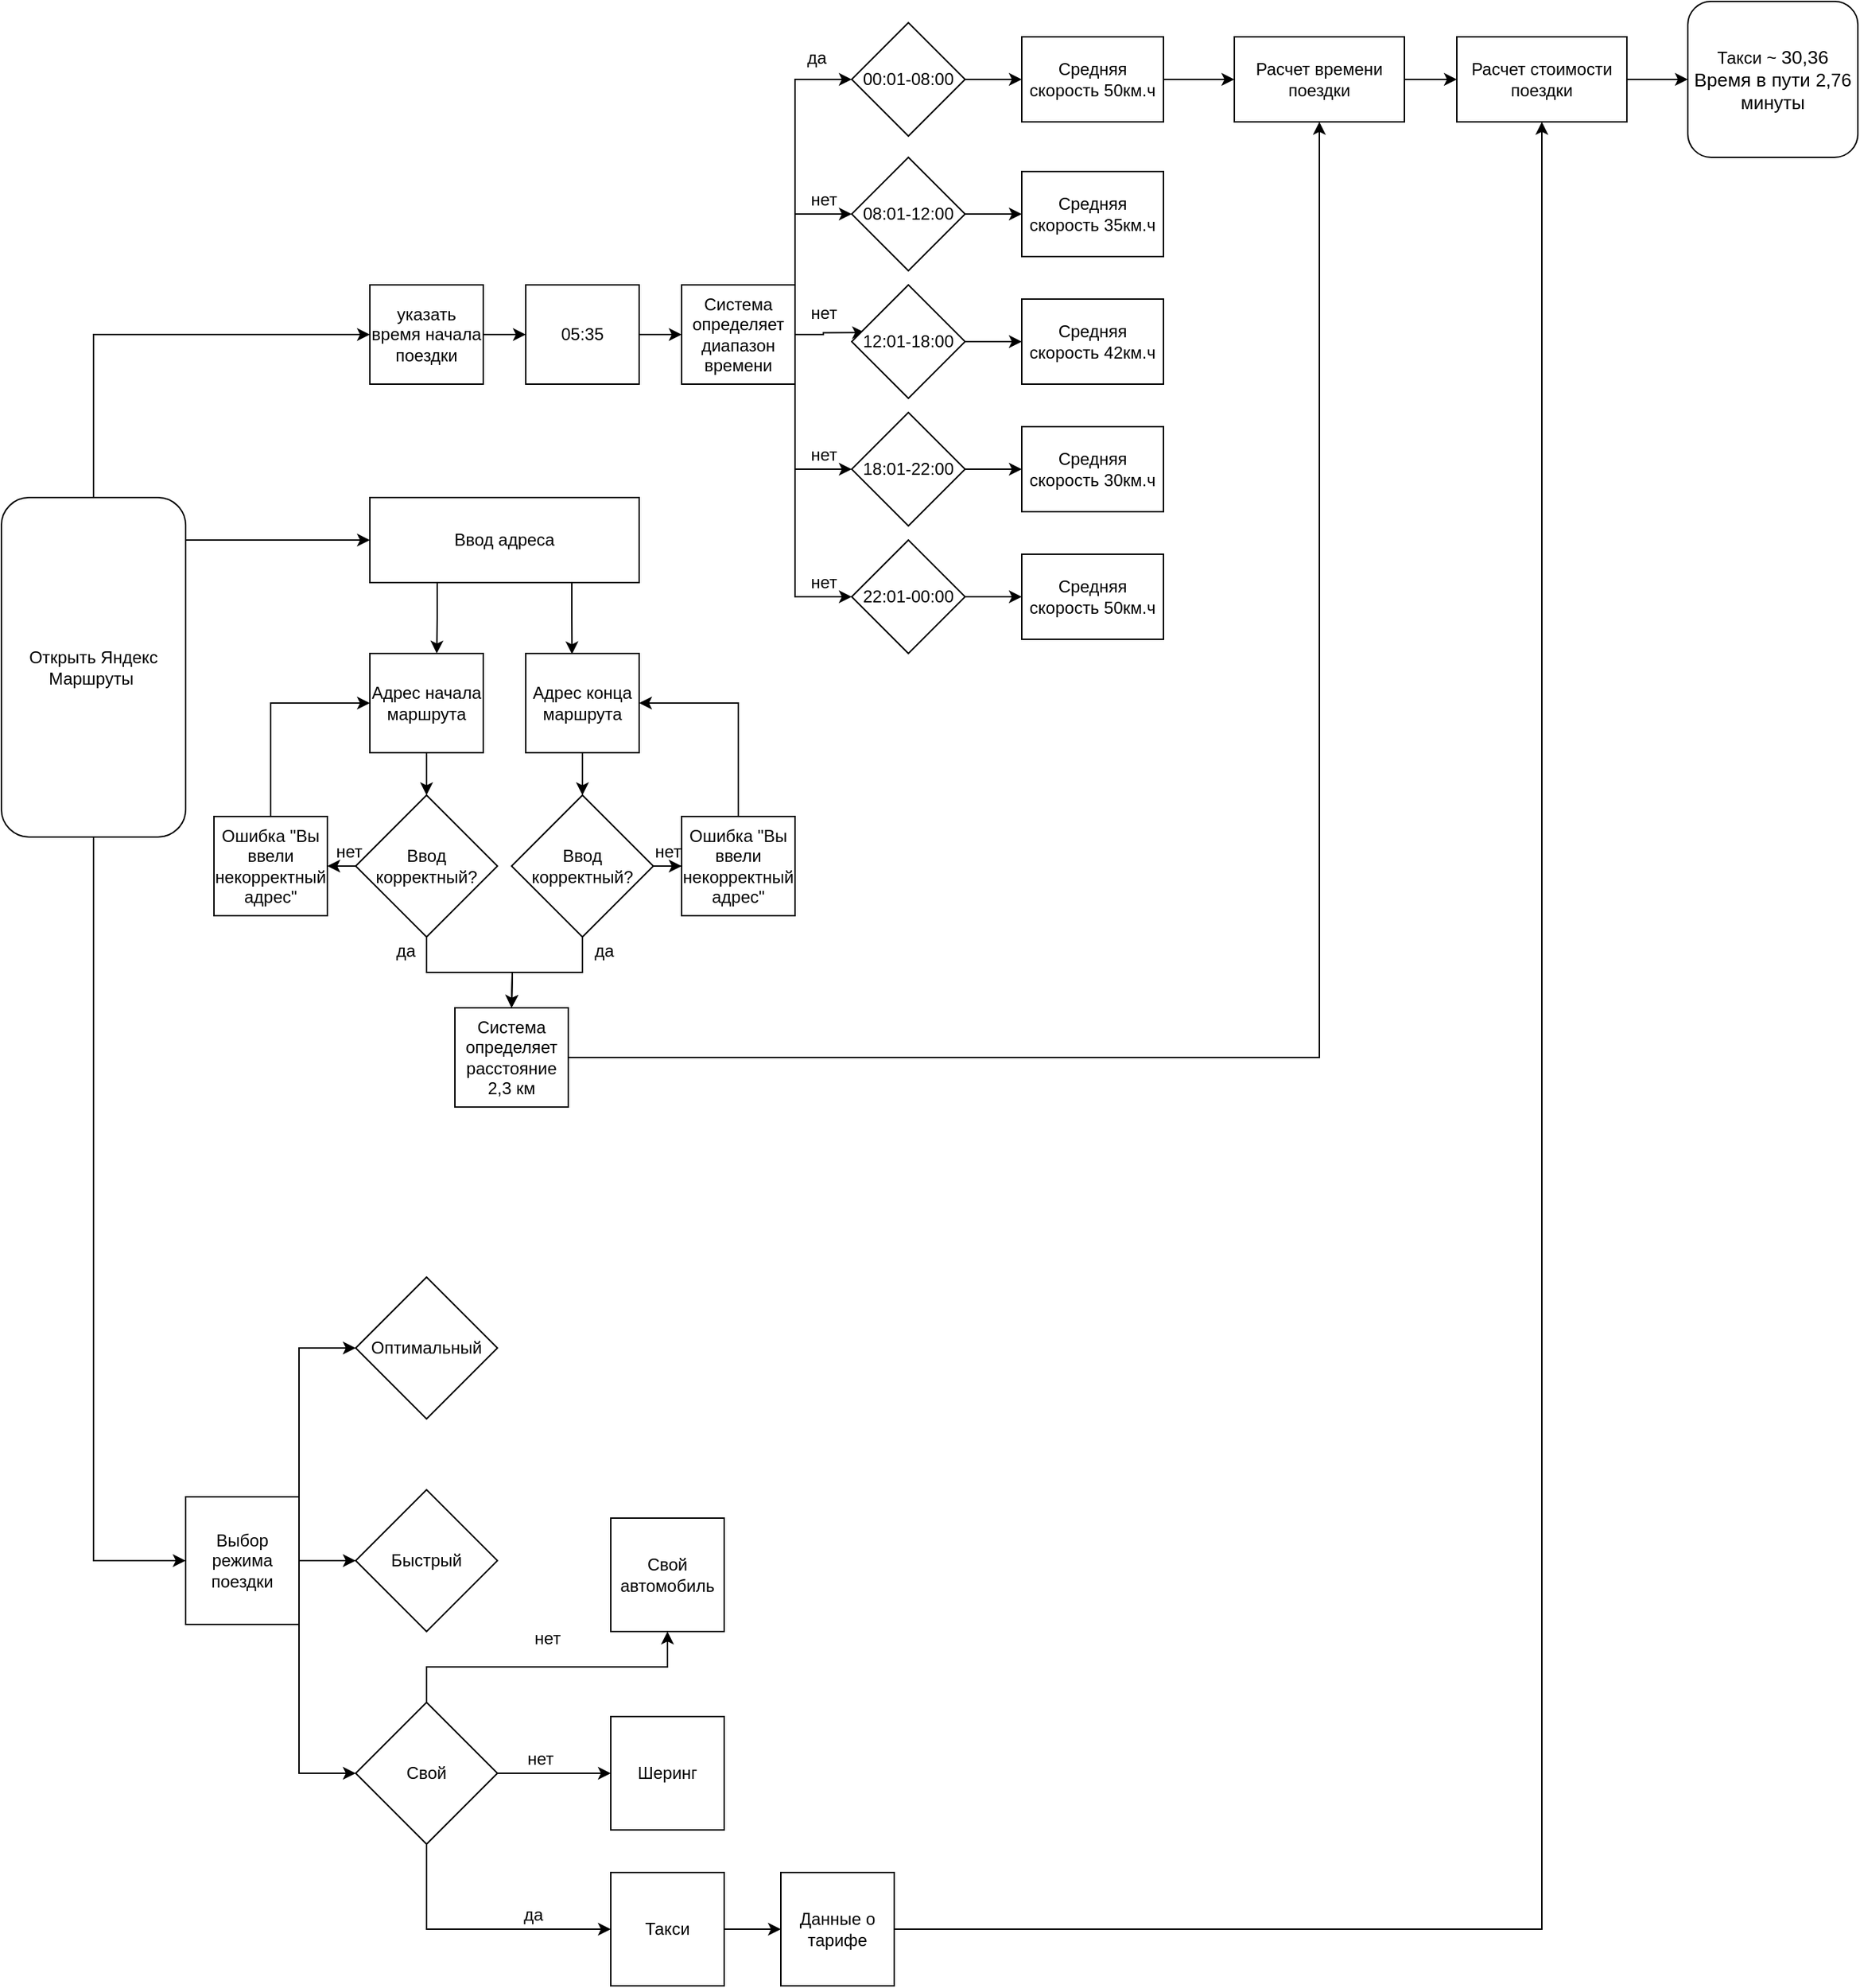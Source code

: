<mxfile version="17.2.4" type="google"><diagram id="mye7cpsdecRdVJIh1ltE" name="Page-1"><mxGraphModel grid="1" page="1" gridSize="10" guides="1" tooltips="1" connect="1" arrows="1" fold="1" pageScale="1" pageWidth="827" pageHeight="1169" math="0" shadow="0"><root><mxCell id="0"/><mxCell id="1" parent="0"/><mxCell id="cmhyvxKFqQqeSKVhsdsx-156" style="edgeStyle=orthogonalEdgeStyle;rounded=0;orthogonalLoop=1;jettySize=auto;html=1;exitX=0;exitY=0.5;exitDx=0;exitDy=0;entryX=0.5;entryY=1;entryDx=0;entryDy=0;endArrow=classic;endFill=1;" edge="1" parent="1" source="_tSkFfxJCYQXg37_vsJQ-1" target="cmhyvxKFqQqeSKVhsdsx-65"><mxGeometry relative="1" as="geometry"/></mxCell><mxCell id="cmhyvxKFqQqeSKVhsdsx-163" style="edgeStyle=orthogonalEdgeStyle;rounded=0;orthogonalLoop=1;jettySize=auto;html=1;entryX=0;entryY=0.5;entryDx=0;entryDy=0;endArrow=classic;endFill=1;" edge="1" parent="1" source="_tSkFfxJCYQXg37_vsJQ-1" target="cmhyvxKFqQqeSKVhsdsx-159"><mxGeometry relative="1" as="geometry"><mxPoint x="-60" y="750" as="sourcePoint"/><Array as="points"><mxPoint x="-20" y="670"/><mxPoint x="-20" y="670"/></Array></mxGeometry></mxCell><mxCell id="cmhyvxKFqQqeSKVhsdsx-165" style="edgeStyle=orthogonalEdgeStyle;rounded=0;orthogonalLoop=1;jettySize=auto;html=1;endArrow=classic;endFill=1;" edge="1" parent="1" source="_tSkFfxJCYQXg37_vsJQ-1" target="cmhyvxKFqQqeSKVhsdsx-120"><mxGeometry relative="1" as="geometry"><Array as="points"><mxPoint x="-135" y="1390"/></Array></mxGeometry></mxCell><mxCell id="_tSkFfxJCYQXg37_vsJQ-1" value="Открыть Яндекс Маршруты&amp;nbsp;" style="rounded=1;whiteSpace=wrap;html=1;direction=south;" vertex="1" parent="1"><mxGeometry x="-200" y="640" width="130" height="239.5" as="geometry"/></mxCell><mxCell id="_tSkFfxJCYQXg37_vsJQ-2" value="Такси ~&amp;nbsp;&lt;span style=&quot;font-size: 10pt ; font-family: &amp;#34;arial&amp;#34; ; text-align: right&quot;&gt;30,36&lt;br&gt;Время в пути&amp;nbsp;&lt;/span&gt;&lt;span style=&quot;font-family: &amp;#34;arial&amp;#34; ; font-size: 13px ; text-align: left ; background-color: rgb(255 , 255 , 255)&quot;&gt;2,76 минуты&lt;/span&gt;&lt;span style=&quot;font-size: 10pt ; font-family: &amp;#34;arial&amp;#34; ; text-align: right&quot;&gt;&lt;br&gt;&lt;/span&gt;" style="rounded=1;whiteSpace=wrap;html=1;" vertex="1" parent="1"><mxGeometry x="990" y="290" width="120" height="110" as="geometry"/></mxCell><mxCell id="cmhyvxKFqQqeSKVhsdsx-78" style="edgeStyle=orthogonalEdgeStyle;rounded=0;orthogonalLoop=1;jettySize=auto;html=1;exitX=0.5;exitY=0;exitDx=0;exitDy=0;entryX=0.5;entryY=1;entryDx=0;entryDy=0;" edge="1" parent="1" source="cmhyvxKFqQqeSKVhsdsx-4" target="cmhyvxKFqQqeSKVhsdsx-11"><mxGeometry relative="1" as="geometry"/></mxCell><mxCell id="cmhyvxKFqQqeSKVhsdsx-4" value="05:35" style="whiteSpace=wrap;html=1;direction=south;" vertex="1" parent="1"><mxGeometry x="170" y="490" width="80" height="70" as="geometry"/></mxCell><mxCell id="cmhyvxKFqQqeSKVhsdsx-9" style="edgeStyle=orthogonalEdgeStyle;rounded=0;orthogonalLoop=1;jettySize=auto;html=1;exitX=1;exitY=0.5;exitDx=0;exitDy=0;" edge="1" parent="1"><mxGeometry relative="1" as="geometry"><mxPoint y="950" as="sourcePoint"/><mxPoint y="950" as="targetPoint"/></mxGeometry></mxCell><mxCell id="cmhyvxKFqQqeSKVhsdsx-58" style="edgeStyle=orthogonalEdgeStyle;rounded=0;orthogonalLoop=1;jettySize=auto;html=1;exitX=0;exitY=0;exitDx=0;exitDy=0;entryX=0;entryY=0.5;entryDx=0;entryDy=0;" edge="1" parent="1" source="cmhyvxKFqQqeSKVhsdsx-11" target="cmhyvxKFqQqeSKVhsdsx-41"><mxGeometry relative="1" as="geometry"/></mxCell><mxCell id="cmhyvxKFqQqeSKVhsdsx-61" style="edgeStyle=orthogonalEdgeStyle;rounded=0;orthogonalLoop=1;jettySize=auto;html=1;entryX=0.117;entryY=0.421;entryDx=0;entryDy=0;entryPerimeter=0;" edge="1" parent="1" source="cmhyvxKFqQqeSKVhsdsx-11" target="cmhyvxKFqQqeSKVhsdsx-42"><mxGeometry relative="1" as="geometry"><mxPoint x="390" y="525.0" as="targetPoint"/></mxGeometry></mxCell><mxCell id="cmhyvxKFqQqeSKVhsdsx-62" style="edgeStyle=orthogonalEdgeStyle;rounded=0;orthogonalLoop=1;jettySize=auto;html=1;exitX=1;exitY=0;exitDx=0;exitDy=0;entryX=0;entryY=0.5;entryDx=0;entryDy=0;" edge="1" parent="1" source="cmhyvxKFqQqeSKVhsdsx-11" target="cmhyvxKFqQqeSKVhsdsx-43"><mxGeometry relative="1" as="geometry"/></mxCell><mxCell id="cmhyvxKFqQqeSKVhsdsx-64" style="edgeStyle=orthogonalEdgeStyle;rounded=0;orthogonalLoop=1;jettySize=auto;html=1;exitX=1;exitY=0;exitDx=0;exitDy=0;entryX=0;entryY=0.5;entryDx=0;entryDy=0;" edge="1" parent="1" source="cmhyvxKFqQqeSKVhsdsx-11" target="cmhyvxKFqQqeSKVhsdsx-44"><mxGeometry relative="1" as="geometry"/></mxCell><mxCell id="cmhyvxKFqQqeSKVhsdsx-67" style="edgeStyle=orthogonalEdgeStyle;rounded=0;orthogonalLoop=1;jettySize=auto;html=1;exitX=0;exitY=0;exitDx=0;exitDy=0;entryX=0;entryY=0.5;entryDx=0;entryDy=0;" edge="1" parent="1" source="cmhyvxKFqQqeSKVhsdsx-11" target="cmhyvxKFqQqeSKVhsdsx-40"><mxGeometry relative="1" as="geometry"/></mxCell><mxCell id="cmhyvxKFqQqeSKVhsdsx-11" value="Система определяет диапазон времени" style="whiteSpace=wrap;html=1;direction=south;" vertex="1" parent="1"><mxGeometry x="280" y="490" width="80" height="70" as="geometry"/></mxCell><mxCell id="cmhyvxKFqQqeSKVhsdsx-113" style="edgeStyle=orthogonalEdgeStyle;rounded=0;orthogonalLoop=1;jettySize=auto;html=1;exitX=0.5;exitY=0;exitDx=0;exitDy=0;entryX=0.5;entryY=1;entryDx=0;entryDy=0;endArrow=classic;endFill=1;" edge="1" parent="1" source="cmhyvxKFqQqeSKVhsdsx-14" target="cmhyvxKFqQqeSKVhsdsx-36"><mxGeometry relative="1" as="geometry"/></mxCell><mxCell id="cmhyvxKFqQqeSKVhsdsx-14" value="Система определяет расстояние 2,3 км" style="whiteSpace=wrap;html=1;direction=south;" vertex="1" parent="1"><mxGeometry x="120" y="1000" width="80" height="70" as="geometry"/></mxCell><mxCell id="cmhyvxKFqQqeSKVhsdsx-115" style="edgeStyle=orthogonalEdgeStyle;rounded=0;orthogonalLoop=1;jettySize=auto;html=1;entryX=0;entryY=0.5;entryDx=0;entryDy=0;endArrow=classic;endFill=1;" edge="1" parent="1" source="cmhyvxKFqQqeSKVhsdsx-36" target="cmhyvxKFqQqeSKVhsdsx-114"><mxGeometry relative="1" as="geometry"/></mxCell><mxCell id="cmhyvxKFqQqeSKVhsdsx-36" value="Расчет времени поездки" style="rounded=0;whiteSpace=wrap;html=1;" vertex="1" parent="1"><mxGeometry x="670" y="315" width="120" height="60" as="geometry"/></mxCell><mxCell id="cmhyvxKFqQqeSKVhsdsx-50" style="edgeStyle=orthogonalEdgeStyle;rounded=0;orthogonalLoop=1;jettySize=auto;html=1;exitX=1;exitY=0.5;exitDx=0;exitDy=0;entryX=0;entryY=0.5;entryDx=0;entryDy=0;" edge="1" parent="1" source="cmhyvxKFqQqeSKVhsdsx-40" target="cmhyvxKFqQqeSKVhsdsx-45"><mxGeometry relative="1" as="geometry"/></mxCell><mxCell id="cmhyvxKFqQqeSKVhsdsx-40" value="00:01-08:00" style="rhombus;whiteSpace=wrap;html=1;" vertex="1" parent="1"><mxGeometry x="400" y="305" width="80" height="80" as="geometry"/></mxCell><mxCell id="cmhyvxKFqQqeSKVhsdsx-51" style="edgeStyle=orthogonalEdgeStyle;rounded=0;orthogonalLoop=1;jettySize=auto;html=1;exitX=1;exitY=0.5;exitDx=0;exitDy=0;entryX=0;entryY=0.5;entryDx=0;entryDy=0;" edge="1" parent="1" source="cmhyvxKFqQqeSKVhsdsx-41" target="cmhyvxKFqQqeSKVhsdsx-46"><mxGeometry relative="1" as="geometry"/></mxCell><mxCell id="cmhyvxKFqQqeSKVhsdsx-41" value="08:01-12:00" style="rhombus;whiteSpace=wrap;html=1;" vertex="1" parent="1"><mxGeometry x="400" y="400" width="80" height="80" as="geometry"/></mxCell><mxCell id="cmhyvxKFqQqeSKVhsdsx-52" style="edgeStyle=orthogonalEdgeStyle;rounded=0;orthogonalLoop=1;jettySize=auto;html=1;exitX=1;exitY=0.5;exitDx=0;exitDy=0;entryX=0;entryY=0.5;entryDx=0;entryDy=0;" edge="1" parent="1" source="cmhyvxKFqQqeSKVhsdsx-42" target="cmhyvxKFqQqeSKVhsdsx-47"><mxGeometry relative="1" as="geometry"/></mxCell><mxCell id="cmhyvxKFqQqeSKVhsdsx-42" value="12:01-18:00" style="rhombus;whiteSpace=wrap;html=1;" vertex="1" parent="1"><mxGeometry x="400" y="490" width="80" height="80" as="geometry"/></mxCell><mxCell id="cmhyvxKFqQqeSKVhsdsx-53" style="edgeStyle=orthogonalEdgeStyle;rounded=0;orthogonalLoop=1;jettySize=auto;html=1;exitX=1;exitY=0.5;exitDx=0;exitDy=0;entryX=0;entryY=0.5;entryDx=0;entryDy=0;" edge="1" parent="1" source="cmhyvxKFqQqeSKVhsdsx-43" target="cmhyvxKFqQqeSKVhsdsx-48"><mxGeometry relative="1" as="geometry"/></mxCell><mxCell id="cmhyvxKFqQqeSKVhsdsx-43" value="18:01-22:00" style="rhombus;whiteSpace=wrap;html=1;" vertex="1" parent="1"><mxGeometry x="400" y="580" width="80" height="80" as="geometry"/></mxCell><mxCell id="cmhyvxKFqQqeSKVhsdsx-55" style="edgeStyle=orthogonalEdgeStyle;rounded=0;orthogonalLoop=1;jettySize=auto;html=1;exitX=1;exitY=0.5;exitDx=0;exitDy=0;entryX=0;entryY=0.5;entryDx=0;entryDy=0;" edge="1" parent="1" source="cmhyvxKFqQqeSKVhsdsx-44" target="cmhyvxKFqQqeSKVhsdsx-49"><mxGeometry relative="1" as="geometry"/></mxCell><mxCell id="cmhyvxKFqQqeSKVhsdsx-44" value="22:01-00:00" style="rhombus;whiteSpace=wrap;html=1;" vertex="1" parent="1"><mxGeometry x="400" y="670" width="80" height="80" as="geometry"/></mxCell><mxCell id="cmhyvxKFqQqeSKVhsdsx-111" style="edgeStyle=orthogonalEdgeStyle;rounded=0;orthogonalLoop=1;jettySize=auto;html=1;exitX=1;exitY=0.5;exitDx=0;exitDy=0;endArrow=classic;endFill=1;" edge="1" parent="1" source="cmhyvxKFqQqeSKVhsdsx-45" target="cmhyvxKFqQqeSKVhsdsx-36"><mxGeometry relative="1" as="geometry"/></mxCell><mxCell id="cmhyvxKFqQqeSKVhsdsx-45" value="Средняя скорость 50км.ч" style="rounded=0;whiteSpace=wrap;html=1;" vertex="1" parent="1"><mxGeometry x="520" y="315" width="100" height="60" as="geometry"/></mxCell><mxCell id="cmhyvxKFqQqeSKVhsdsx-46" value="Средняя скорость 35км.ч" style="rounded=0;whiteSpace=wrap;html=1;" vertex="1" parent="1"><mxGeometry x="520" y="410" width="100" height="60" as="geometry"/></mxCell><mxCell id="cmhyvxKFqQqeSKVhsdsx-47" value="Средняя скорость 42км.ч" style="rounded=0;whiteSpace=wrap;html=1;" vertex="1" parent="1"><mxGeometry x="520" y="500" width="100" height="60" as="geometry"/></mxCell><mxCell id="cmhyvxKFqQqeSKVhsdsx-48" value="Средняя скорость 30км.ч" style="rounded=0;whiteSpace=wrap;html=1;" vertex="1" parent="1"><mxGeometry x="520" y="590" width="100" height="60" as="geometry"/></mxCell><mxCell id="cmhyvxKFqQqeSKVhsdsx-49" value="Средняя скорость 50км.ч" style="rounded=0;whiteSpace=wrap;html=1;" vertex="1" parent="1"><mxGeometry x="520" y="680" width="100" height="60" as="geometry"/></mxCell><mxCell id="cmhyvxKFqQqeSKVhsdsx-77" style="edgeStyle=orthogonalEdgeStyle;rounded=0;orthogonalLoop=1;jettySize=auto;html=1;exitX=0.5;exitY=0;exitDx=0;exitDy=0;entryX=0.5;entryY=1;entryDx=0;entryDy=0;" edge="1" parent="1" source="cmhyvxKFqQqeSKVhsdsx-65" target="cmhyvxKFqQqeSKVhsdsx-4"><mxGeometry relative="1" as="geometry"/></mxCell><mxCell id="cmhyvxKFqQqeSKVhsdsx-65" value="указать время начала поездки" style="whiteSpace=wrap;html=1;direction=south;" vertex="1" parent="1"><mxGeometry x="60" y="490" width="80" height="70" as="geometry"/></mxCell><mxCell id="cmhyvxKFqQqeSKVhsdsx-83" style="edgeStyle=orthogonalEdgeStyle;rounded=0;orthogonalLoop=1;jettySize=auto;html=1;exitX=1;exitY=0.5;exitDx=0;exitDy=0;entryX=0.5;entryY=0;entryDx=0;entryDy=0;" edge="1" parent="1" source="cmhyvxKFqQqeSKVhsdsx-66" target="cmhyvxKFqQqeSKVhsdsx-81"><mxGeometry relative="1" as="geometry"/></mxCell><mxCell id="cmhyvxKFqQqeSKVhsdsx-66" value="Адрес конца маршрута" style="whiteSpace=wrap;html=1;direction=south;" vertex="1" parent="1"><mxGeometry x="170" y="750" width="80" height="70" as="geometry"/></mxCell><mxCell id="cmhyvxKFqQqeSKVhsdsx-68" value="да" style="text;html=1;align=center;verticalAlign=middle;resizable=0;points=[];autosize=1;strokeColor=none;fillColor=none;" vertex="1" parent="1"><mxGeometry x="360" y="320" width="30" height="20" as="geometry"/></mxCell><mxCell id="cmhyvxKFqQqeSKVhsdsx-69" value="нет" style="text;html=1;align=center;verticalAlign=middle;resizable=0;points=[];autosize=1;strokeColor=none;fillColor=none;" vertex="1" parent="1"><mxGeometry x="365" y="420" width="30" height="20" as="geometry"/></mxCell><mxCell id="cmhyvxKFqQqeSKVhsdsx-70" value="нет" style="text;html=1;align=center;verticalAlign=middle;resizable=0;points=[];autosize=1;strokeColor=none;fillColor=none;" vertex="1" parent="1"><mxGeometry x="365" y="500" width="30" height="20" as="geometry"/></mxCell><mxCell id="cmhyvxKFqQqeSKVhsdsx-71" value="нет" style="text;html=1;align=center;verticalAlign=middle;resizable=0;points=[];autosize=1;strokeColor=none;fillColor=none;" vertex="1" parent="1"><mxGeometry x="365" y="600" width="30" height="20" as="geometry"/></mxCell><mxCell id="cmhyvxKFqQqeSKVhsdsx-72" value="нет" style="text;html=1;align=center;verticalAlign=middle;resizable=0;points=[];autosize=1;strokeColor=none;fillColor=none;" vertex="1" parent="1"><mxGeometry x="365" y="690" width="30" height="20" as="geometry"/></mxCell><mxCell id="cmhyvxKFqQqeSKVhsdsx-82" style="edgeStyle=orthogonalEdgeStyle;rounded=0;orthogonalLoop=1;jettySize=auto;html=1;exitX=1;exitY=0.5;exitDx=0;exitDy=0;" edge="1" parent="1" source="cmhyvxKFqQqeSKVhsdsx-73" target="cmhyvxKFqQqeSKVhsdsx-80"><mxGeometry relative="1" as="geometry"/></mxCell><mxCell id="cmhyvxKFqQqeSKVhsdsx-73" value="Адрес начала маршрута" style="whiteSpace=wrap;html=1;direction=south;" vertex="1" parent="1"><mxGeometry x="60" y="750" width="80" height="70" as="geometry"/></mxCell><mxCell id="cmhyvxKFqQqeSKVhsdsx-92" style="edgeStyle=orthogonalEdgeStyle;rounded=0;orthogonalLoop=1;jettySize=auto;html=1;exitX=0;exitY=0.5;exitDx=0;exitDy=0;entryX=0.5;entryY=0;entryDx=0;entryDy=0;" edge="1" parent="1" source="cmhyvxKFqQqeSKVhsdsx-80" target="cmhyvxKFqQqeSKVhsdsx-86"><mxGeometry relative="1" as="geometry"/></mxCell><mxCell id="cmhyvxKFqQqeSKVhsdsx-107" style="edgeStyle=orthogonalEdgeStyle;rounded=0;orthogonalLoop=1;jettySize=auto;html=1;exitX=0.5;exitY=1;exitDx=0;exitDy=0;endArrow=classic;endFill=1;" edge="1" parent="1" source="cmhyvxKFqQqeSKVhsdsx-80"><mxGeometry relative="1" as="geometry"><mxPoint x="160.0" y="1000" as="targetPoint"/></mxGeometry></mxCell><mxCell id="cmhyvxKFqQqeSKVhsdsx-80" value="Ввод корректный?" style="rhombus;whiteSpace=wrap;html=1;" vertex="1" parent="1"><mxGeometry x="50" y="850" width="100" height="100" as="geometry"/></mxCell><mxCell id="cmhyvxKFqQqeSKVhsdsx-93" style="edgeStyle=orthogonalEdgeStyle;rounded=0;orthogonalLoop=1;jettySize=auto;html=1;exitX=1;exitY=0.5;exitDx=0;exitDy=0;" edge="1" parent="1" source="cmhyvxKFqQqeSKVhsdsx-81" target="cmhyvxKFqQqeSKVhsdsx-87"><mxGeometry relative="1" as="geometry"/></mxCell><mxCell id="cmhyvxKFqQqeSKVhsdsx-106" style="edgeStyle=orthogonalEdgeStyle;rounded=0;orthogonalLoop=1;jettySize=auto;html=1;exitX=0.5;exitY=1;exitDx=0;exitDy=0;entryX=0;entryY=0.5;entryDx=0;entryDy=0;endArrow=classic;endFill=1;" edge="1" parent="1" source="cmhyvxKFqQqeSKVhsdsx-81"><mxGeometry relative="1" as="geometry"><mxPoint x="160" y="1000.0" as="targetPoint"/></mxGeometry></mxCell><mxCell id="cmhyvxKFqQqeSKVhsdsx-81" value="Ввод корректный?" style="rhombus;whiteSpace=wrap;html=1;" vertex="1" parent="1"><mxGeometry x="160" y="850" width="100" height="100" as="geometry"/></mxCell><mxCell id="cmhyvxKFqQqeSKVhsdsx-105" style="edgeStyle=orthogonalEdgeStyle;rounded=0;orthogonalLoop=1;jettySize=auto;html=1;exitX=0;exitY=0.5;exitDx=0;exitDy=0;entryX=0.5;entryY=1;entryDx=0;entryDy=0;endArrow=classic;endFill=1;" edge="1" parent="1" source="cmhyvxKFqQqeSKVhsdsx-86" target="cmhyvxKFqQqeSKVhsdsx-73"><mxGeometry relative="1" as="geometry"/></mxCell><mxCell id="cmhyvxKFqQqeSKVhsdsx-86" value="&lt;span&gt;Ошибка &quot;Вы ввели некорректный адрес&quot;&lt;/span&gt;" style="whiteSpace=wrap;html=1;direction=south;" vertex="1" parent="1"><mxGeometry x="-50" y="865" width="80" height="70" as="geometry"/></mxCell><mxCell id="cmhyvxKFqQqeSKVhsdsx-109" style="edgeStyle=orthogonalEdgeStyle;rounded=0;orthogonalLoop=1;jettySize=auto;html=1;exitX=0;exitY=0.5;exitDx=0;exitDy=0;entryX=0.5;entryY=0;entryDx=0;entryDy=0;endArrow=classic;endFill=1;" edge="1" parent="1" source="cmhyvxKFqQqeSKVhsdsx-87" target="cmhyvxKFqQqeSKVhsdsx-66"><mxGeometry relative="1" as="geometry"/></mxCell><mxCell id="cmhyvxKFqQqeSKVhsdsx-87" value="Ошибка &quot;Вы ввели некорректный адрес&quot;" style="whiteSpace=wrap;html=1;direction=south;" vertex="1" parent="1"><mxGeometry x="280" y="865" width="80" height="70" as="geometry"/></mxCell><mxCell id="cmhyvxKFqQqeSKVhsdsx-90" value="да" style="text;html=1;align=center;verticalAlign=middle;resizable=0;points=[];autosize=1;strokeColor=none;fillColor=none;" vertex="1" parent="1"><mxGeometry x="70" y="950" width="30" height="20" as="geometry"/></mxCell><mxCell id="cmhyvxKFqQqeSKVhsdsx-91" value="нет" style="text;html=1;align=center;verticalAlign=middle;resizable=0;points=[];autosize=1;strokeColor=none;fillColor=none;" vertex="1" parent="1"><mxGeometry x="30" y="880" width="30" height="20" as="geometry"/></mxCell><mxCell id="cmhyvxKFqQqeSKVhsdsx-94" value="нет" style="text;html=1;align=center;verticalAlign=middle;resizable=0;points=[];autosize=1;strokeColor=none;fillColor=none;" vertex="1" parent="1"><mxGeometry x="255" y="880" width="30" height="20" as="geometry"/></mxCell><mxCell id="cmhyvxKFqQqeSKVhsdsx-95" value="да" style="text;html=1;align=center;verticalAlign=middle;resizable=0;points=[];autosize=1;strokeColor=none;fillColor=none;" vertex="1" parent="1"><mxGeometry x="210" y="950" width="30" height="20" as="geometry"/></mxCell><mxCell id="cmhyvxKFqQqeSKVhsdsx-153" style="edgeStyle=orthogonalEdgeStyle;rounded=0;orthogonalLoop=1;jettySize=auto;html=1;exitX=1;exitY=0.5;exitDx=0;exitDy=0;entryX=0;entryY=0.5;entryDx=0;entryDy=0;endArrow=classic;endFill=1;" edge="1" parent="1" source="cmhyvxKFqQqeSKVhsdsx-114" target="_tSkFfxJCYQXg37_vsJQ-2"><mxGeometry relative="1" as="geometry"/></mxCell><mxCell id="cmhyvxKFqQqeSKVhsdsx-114" value="Расчет стоимости поездки" style="rounded=0;whiteSpace=wrap;html=1;" vertex="1" parent="1"><mxGeometry x="827" y="315" width="120" height="60" as="geometry"/></mxCell><mxCell id="cmhyvxKFqQqeSKVhsdsx-116" style="edgeStyle=orthogonalEdgeStyle;rounded=0;orthogonalLoop=1;jettySize=auto;html=1;exitX=0.5;exitY=1;exitDx=0;exitDy=0;endArrow=classic;endFill=1;" edge="1" parent="1" source="_tSkFfxJCYQXg37_vsJQ-2" target="_tSkFfxJCYQXg37_vsJQ-2"><mxGeometry relative="1" as="geometry"/></mxCell><mxCell id="cmhyvxKFqQqeSKVhsdsx-134" style="edgeStyle=orthogonalEdgeStyle;rounded=0;orthogonalLoop=1;jettySize=auto;html=1;exitX=0;exitY=0;exitDx=0;exitDy=0;entryX=0;entryY=0.5;entryDx=0;entryDy=0;endArrow=classic;endFill=1;" edge="1" parent="1" source="cmhyvxKFqQqeSKVhsdsx-120" target="cmhyvxKFqQqeSKVhsdsx-127"><mxGeometry relative="1" as="geometry"/></mxCell><mxCell id="cmhyvxKFqQqeSKVhsdsx-135" style="edgeStyle=orthogonalEdgeStyle;rounded=0;orthogonalLoop=1;jettySize=auto;html=1;exitX=0.5;exitY=0;exitDx=0;exitDy=0;endArrow=classic;endFill=1;" edge="1" parent="1" source="cmhyvxKFqQqeSKVhsdsx-120" target="cmhyvxKFqQqeSKVhsdsx-130"><mxGeometry relative="1" as="geometry"/></mxCell><mxCell id="cmhyvxKFqQqeSKVhsdsx-136" style="edgeStyle=orthogonalEdgeStyle;rounded=0;orthogonalLoop=1;jettySize=auto;html=1;exitX=1;exitY=0;exitDx=0;exitDy=0;entryX=0;entryY=0.5;entryDx=0;entryDy=0;endArrow=classic;endFill=1;" edge="1" parent="1" source="cmhyvxKFqQqeSKVhsdsx-120" target="cmhyvxKFqQqeSKVhsdsx-131"><mxGeometry relative="1" as="geometry"/></mxCell><mxCell id="cmhyvxKFqQqeSKVhsdsx-120" value="Выбор режима поездки" style="whiteSpace=wrap;html=1;direction=south;" vertex="1" parent="1"><mxGeometry x="-70" y="1345" width="80" height="90" as="geometry"/></mxCell><mxCell id="cmhyvxKFqQqeSKVhsdsx-127" value="Оптимальный" style="rhombus;whiteSpace=wrap;html=1;" vertex="1" parent="1"><mxGeometry x="50" y="1190" width="100" height="100" as="geometry"/></mxCell><mxCell id="cmhyvxKFqQqeSKVhsdsx-130" value="Быстрый" style="rhombus;whiteSpace=wrap;html=1;" vertex="1" parent="1"><mxGeometry x="50" y="1340" width="100" height="100" as="geometry"/></mxCell><mxCell id="cmhyvxKFqQqeSKVhsdsx-143" style="edgeStyle=orthogonalEdgeStyle;rounded=0;orthogonalLoop=1;jettySize=auto;html=1;exitX=1;exitY=0.5;exitDx=0;exitDy=0;entryX=0.5;entryY=1;entryDx=0;entryDy=0;endArrow=classic;endFill=1;" edge="1" parent="1" source="cmhyvxKFqQqeSKVhsdsx-131" target="cmhyvxKFqQqeSKVhsdsx-140"><mxGeometry relative="1" as="geometry"/></mxCell><mxCell id="cmhyvxKFqQqeSKVhsdsx-148" style="edgeStyle=orthogonalEdgeStyle;rounded=0;orthogonalLoop=1;jettySize=auto;html=1;exitX=0.5;exitY=1;exitDx=0;exitDy=0;entryX=0.5;entryY=1;entryDx=0;entryDy=0;endArrow=classic;endFill=1;" edge="1" parent="1" source="cmhyvxKFqQqeSKVhsdsx-131" target="cmhyvxKFqQqeSKVhsdsx-141"><mxGeometry relative="1" as="geometry"/></mxCell><mxCell id="cmhyvxKFqQqeSKVhsdsx-149" style="edgeStyle=orthogonalEdgeStyle;rounded=0;orthogonalLoop=1;jettySize=auto;html=1;exitX=0.5;exitY=0;exitDx=0;exitDy=0;entryX=1;entryY=0.5;entryDx=0;entryDy=0;endArrow=classic;endFill=1;" edge="1" parent="1" source="cmhyvxKFqQqeSKVhsdsx-131" target="cmhyvxKFqQqeSKVhsdsx-137"><mxGeometry relative="1" as="geometry"/></mxCell><mxCell id="cmhyvxKFqQqeSKVhsdsx-131" value="Свой" style="rhombus;whiteSpace=wrap;html=1;" vertex="1" parent="1"><mxGeometry x="50" y="1490" width="100" height="100" as="geometry"/></mxCell><mxCell id="cmhyvxKFqQqeSKVhsdsx-137" value="Свой автомобиль" style="whiteSpace=wrap;html=1;direction=south;" vertex="1" parent="1"><mxGeometry x="230" y="1360" width="80" height="80" as="geometry"/></mxCell><mxCell id="cmhyvxKFqQqeSKVhsdsx-140" value="Шеринг" style="whiteSpace=wrap;html=1;direction=south;" vertex="1" parent="1"><mxGeometry x="230" y="1500" width="80" height="80" as="geometry"/></mxCell><mxCell id="cmhyvxKFqQqeSKVhsdsx-152" style="edgeStyle=orthogonalEdgeStyle;rounded=0;orthogonalLoop=1;jettySize=auto;html=1;exitX=0.5;exitY=0;exitDx=0;exitDy=0;endArrow=classic;endFill=1;entryX=0.5;entryY=1;entryDx=0;entryDy=0;" edge="1" parent="1" source="cmhyvxKFqQqeSKVhsdsx-141" target="cmhyvxKFqQqeSKVhsdsx-151"><mxGeometry relative="1" as="geometry"><mxPoint x="340" y="1649.714" as="targetPoint"/></mxGeometry></mxCell><mxCell id="cmhyvxKFqQqeSKVhsdsx-141" value="Такси" style="whiteSpace=wrap;html=1;direction=south;" vertex="1" parent="1"><mxGeometry x="230" y="1610" width="80" height="80" as="geometry"/></mxCell><mxCell id="cmhyvxKFqQqeSKVhsdsx-144" value="нет" style="text;html=1;align=center;verticalAlign=middle;resizable=0;points=[];autosize=1;strokeColor=none;fillColor=none;" vertex="1" parent="1"><mxGeometry x="165" y="1520" width="30" height="20" as="geometry"/></mxCell><mxCell id="cmhyvxKFqQqeSKVhsdsx-147" value="нет" style="text;html=1;align=center;verticalAlign=middle;resizable=0;points=[];autosize=1;strokeColor=none;fillColor=none;" vertex="1" parent="1"><mxGeometry x="170" y="1435" width="30" height="20" as="geometry"/></mxCell><mxCell id="cmhyvxKFqQqeSKVhsdsx-150" value="да" style="text;html=1;align=center;verticalAlign=middle;resizable=0;points=[];autosize=1;strokeColor=none;fillColor=none;" vertex="1" parent="1"><mxGeometry x="160" y="1630" width="30" height="20" as="geometry"/></mxCell><mxCell id="cmhyvxKFqQqeSKVhsdsx-154" style="edgeStyle=orthogonalEdgeStyle;rounded=0;orthogonalLoop=1;jettySize=auto;html=1;exitX=0.5;exitY=0;exitDx=0;exitDy=0;entryX=0.5;entryY=1;entryDx=0;entryDy=0;endArrow=classic;endFill=1;" edge="1" parent="1" source="cmhyvxKFqQqeSKVhsdsx-151" target="cmhyvxKFqQqeSKVhsdsx-114"><mxGeometry relative="1" as="geometry"/></mxCell><mxCell id="cmhyvxKFqQqeSKVhsdsx-151" value="Данные о тарифе" style="whiteSpace=wrap;html=1;direction=south;" vertex="1" parent="1"><mxGeometry x="350" y="1610" width="80" height="80" as="geometry"/></mxCell><mxCell id="cmhyvxKFqQqeSKVhsdsx-161" style="edgeStyle=orthogonalEdgeStyle;rounded=0;orthogonalLoop=1;jettySize=auto;html=1;exitX=0.25;exitY=1;exitDx=0;exitDy=0;endArrow=classic;endFill=1;entryX=0;entryY=0.41;entryDx=0;entryDy=0;entryPerimeter=0;" edge="1" parent="1" source="cmhyvxKFqQqeSKVhsdsx-159" target="cmhyvxKFqQqeSKVhsdsx-73"><mxGeometry relative="1" as="geometry"><mxPoint x="120" y="730.0" as="targetPoint"/></mxGeometry></mxCell><mxCell id="cmhyvxKFqQqeSKVhsdsx-162" style="edgeStyle=orthogonalEdgeStyle;rounded=0;orthogonalLoop=1;jettySize=auto;html=1;exitX=0.75;exitY=1;exitDx=0;exitDy=0;entryX=0.008;entryY=0.592;entryDx=0;entryDy=0;entryPerimeter=0;endArrow=classic;endFill=1;" edge="1" parent="1" source="cmhyvxKFqQqeSKVhsdsx-159" target="cmhyvxKFqQqeSKVhsdsx-66"><mxGeometry relative="1" as="geometry"/></mxCell><mxCell id="cmhyvxKFqQqeSKVhsdsx-159" value="Ввод адреса" style="rounded=0;whiteSpace=wrap;html=1;" vertex="1" parent="1"><mxGeometry x="60" y="640" width="190" height="60" as="geometry"/></mxCell></root></mxGraphModel></diagram></mxfile>
